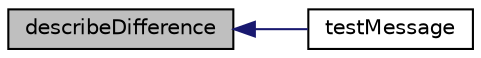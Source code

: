 digraph "describeDifference"
{
  edge [fontname="Helvetica",fontsize="10",labelfontname="Helvetica",labelfontsize="10"];
  node [fontname="Helvetica",fontsize="10",shape=record];
  rankdir="LR";
  Node1 [label="describeDifference",height=0.2,width=0.4,color="black", fillcolor="grey75", style="filled" fontcolor="black"];
  Node1 -> Node2 [dir="back",color="midnightblue",fontsize="10",style="solid",fontname="Helvetica"];
  Node2 [label="testMessage",height=0.2,width=0.4,color="black", fillcolor="white", style="filled",URL="$class_parameters_expectation.html#a88157ccaa8073b5f153e49655681e062"];
}
